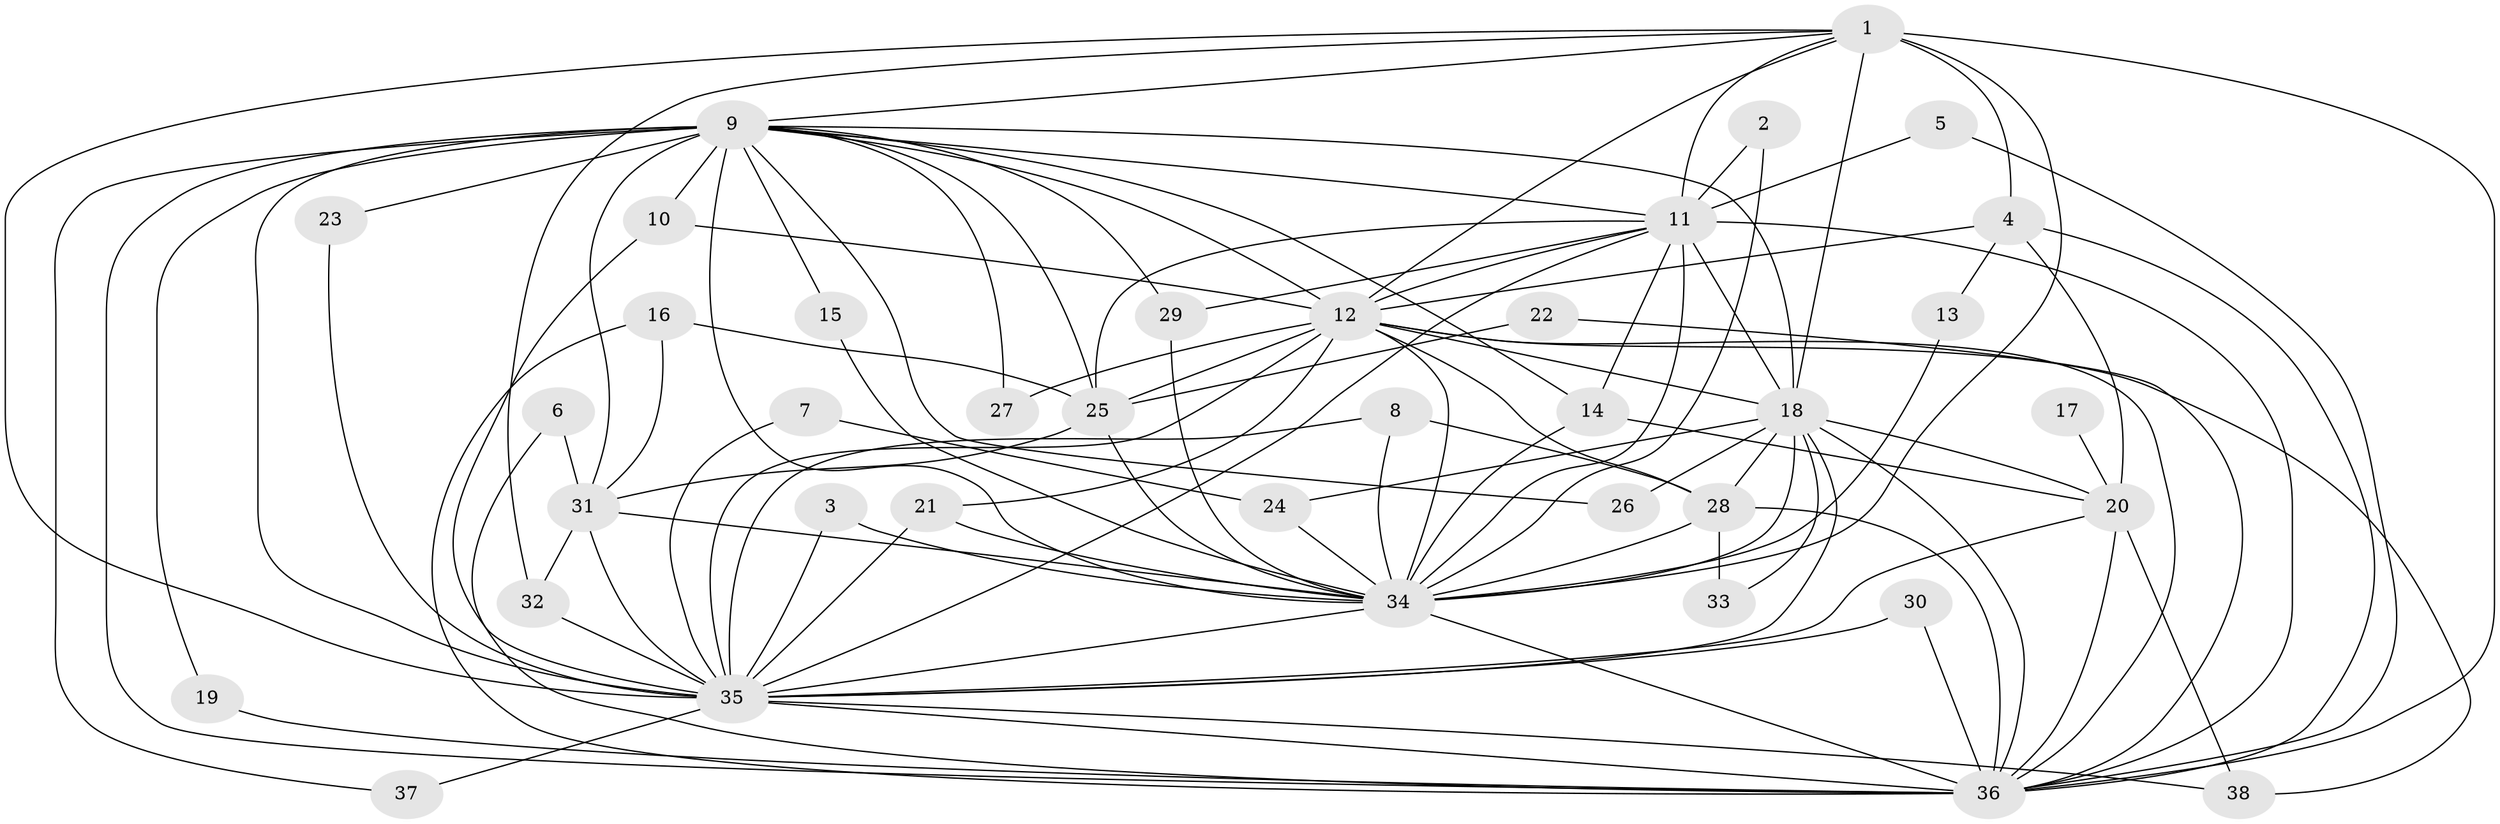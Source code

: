 // original degree distribution, {22: 0.013157894736842105, 19: 0.013157894736842105, 26: 0.013157894736842105, 16: 0.02631578947368421, 11: 0.02631578947368421, 13: 0.013157894736842105, 20: 0.013157894736842105, 24: 0.013157894736842105, 6: 0.013157894736842105, 3: 0.17105263157894737, 2: 0.5789473684210527, 5: 0.039473684210526314, 8: 0.02631578947368421, 4: 0.039473684210526314}
// Generated by graph-tools (version 1.1) at 2025/49/03/09/25 03:49:28]
// undirected, 38 vertices, 105 edges
graph export_dot {
graph [start="1"]
  node [color=gray90,style=filled];
  1;
  2;
  3;
  4;
  5;
  6;
  7;
  8;
  9;
  10;
  11;
  12;
  13;
  14;
  15;
  16;
  17;
  18;
  19;
  20;
  21;
  22;
  23;
  24;
  25;
  26;
  27;
  28;
  29;
  30;
  31;
  32;
  33;
  34;
  35;
  36;
  37;
  38;
  1 -- 4 [weight=1.0];
  1 -- 9 [weight=1.0];
  1 -- 11 [weight=1.0];
  1 -- 12 [weight=1.0];
  1 -- 18 [weight=1.0];
  1 -- 32 [weight=1.0];
  1 -- 34 [weight=2.0];
  1 -- 35 [weight=1.0];
  1 -- 36 [weight=2.0];
  2 -- 11 [weight=1.0];
  2 -- 34 [weight=1.0];
  3 -- 34 [weight=1.0];
  3 -- 35 [weight=1.0];
  4 -- 12 [weight=1.0];
  4 -- 13 [weight=1.0];
  4 -- 20 [weight=1.0];
  4 -- 36 [weight=1.0];
  5 -- 11 [weight=1.0];
  5 -- 36 [weight=1.0];
  6 -- 31 [weight=1.0];
  6 -- 36 [weight=1.0];
  7 -- 24 [weight=1.0];
  7 -- 35 [weight=3.0];
  8 -- 28 [weight=1.0];
  8 -- 34 [weight=1.0];
  8 -- 35 [weight=1.0];
  9 -- 10 [weight=1.0];
  9 -- 11 [weight=1.0];
  9 -- 12 [weight=1.0];
  9 -- 14 [weight=1.0];
  9 -- 15 [weight=1.0];
  9 -- 18 [weight=1.0];
  9 -- 19 [weight=1.0];
  9 -- 23 [weight=1.0];
  9 -- 25 [weight=1.0];
  9 -- 26 [weight=1.0];
  9 -- 27 [weight=1.0];
  9 -- 29 [weight=1.0];
  9 -- 31 [weight=1.0];
  9 -- 34 [weight=2.0];
  9 -- 35 [weight=2.0];
  9 -- 36 [weight=3.0];
  9 -- 37 [weight=1.0];
  10 -- 12 [weight=1.0];
  10 -- 35 [weight=1.0];
  11 -- 12 [weight=1.0];
  11 -- 14 [weight=1.0];
  11 -- 18 [weight=2.0];
  11 -- 25 [weight=1.0];
  11 -- 29 [weight=1.0];
  11 -- 34 [weight=2.0];
  11 -- 35 [weight=1.0];
  11 -- 36 [weight=3.0];
  12 -- 18 [weight=1.0];
  12 -- 21 [weight=1.0];
  12 -- 25 [weight=1.0];
  12 -- 27 [weight=1.0];
  12 -- 28 [weight=2.0];
  12 -- 34 [weight=2.0];
  12 -- 35 [weight=1.0];
  12 -- 36 [weight=2.0];
  12 -- 38 [weight=1.0];
  13 -- 34 [weight=1.0];
  14 -- 20 [weight=2.0];
  14 -- 34 [weight=1.0];
  15 -- 34 [weight=1.0];
  16 -- 25 [weight=1.0];
  16 -- 31 [weight=1.0];
  16 -- 36 [weight=1.0];
  17 -- 20 [weight=1.0];
  18 -- 20 [weight=1.0];
  18 -- 24 [weight=1.0];
  18 -- 26 [weight=1.0];
  18 -- 28 [weight=1.0];
  18 -- 33 [weight=1.0];
  18 -- 34 [weight=3.0];
  18 -- 35 [weight=1.0];
  18 -- 36 [weight=2.0];
  19 -- 36 [weight=1.0];
  20 -- 35 [weight=1.0];
  20 -- 36 [weight=1.0];
  20 -- 38 [weight=1.0];
  21 -- 34 [weight=1.0];
  21 -- 35 [weight=1.0];
  22 -- 25 [weight=1.0];
  22 -- 36 [weight=1.0];
  23 -- 35 [weight=1.0];
  24 -- 34 [weight=3.0];
  25 -- 31 [weight=1.0];
  25 -- 34 [weight=1.0];
  28 -- 33 [weight=1.0];
  28 -- 34 [weight=1.0];
  28 -- 36 [weight=1.0];
  29 -- 34 [weight=1.0];
  30 -- 35 [weight=1.0];
  30 -- 36 [weight=1.0];
  31 -- 32 [weight=1.0];
  31 -- 34 [weight=1.0];
  31 -- 35 [weight=2.0];
  32 -- 35 [weight=1.0];
  34 -- 35 [weight=2.0];
  34 -- 36 [weight=4.0];
  35 -- 36 [weight=2.0];
  35 -- 37 [weight=1.0];
  35 -- 38 [weight=2.0];
}
